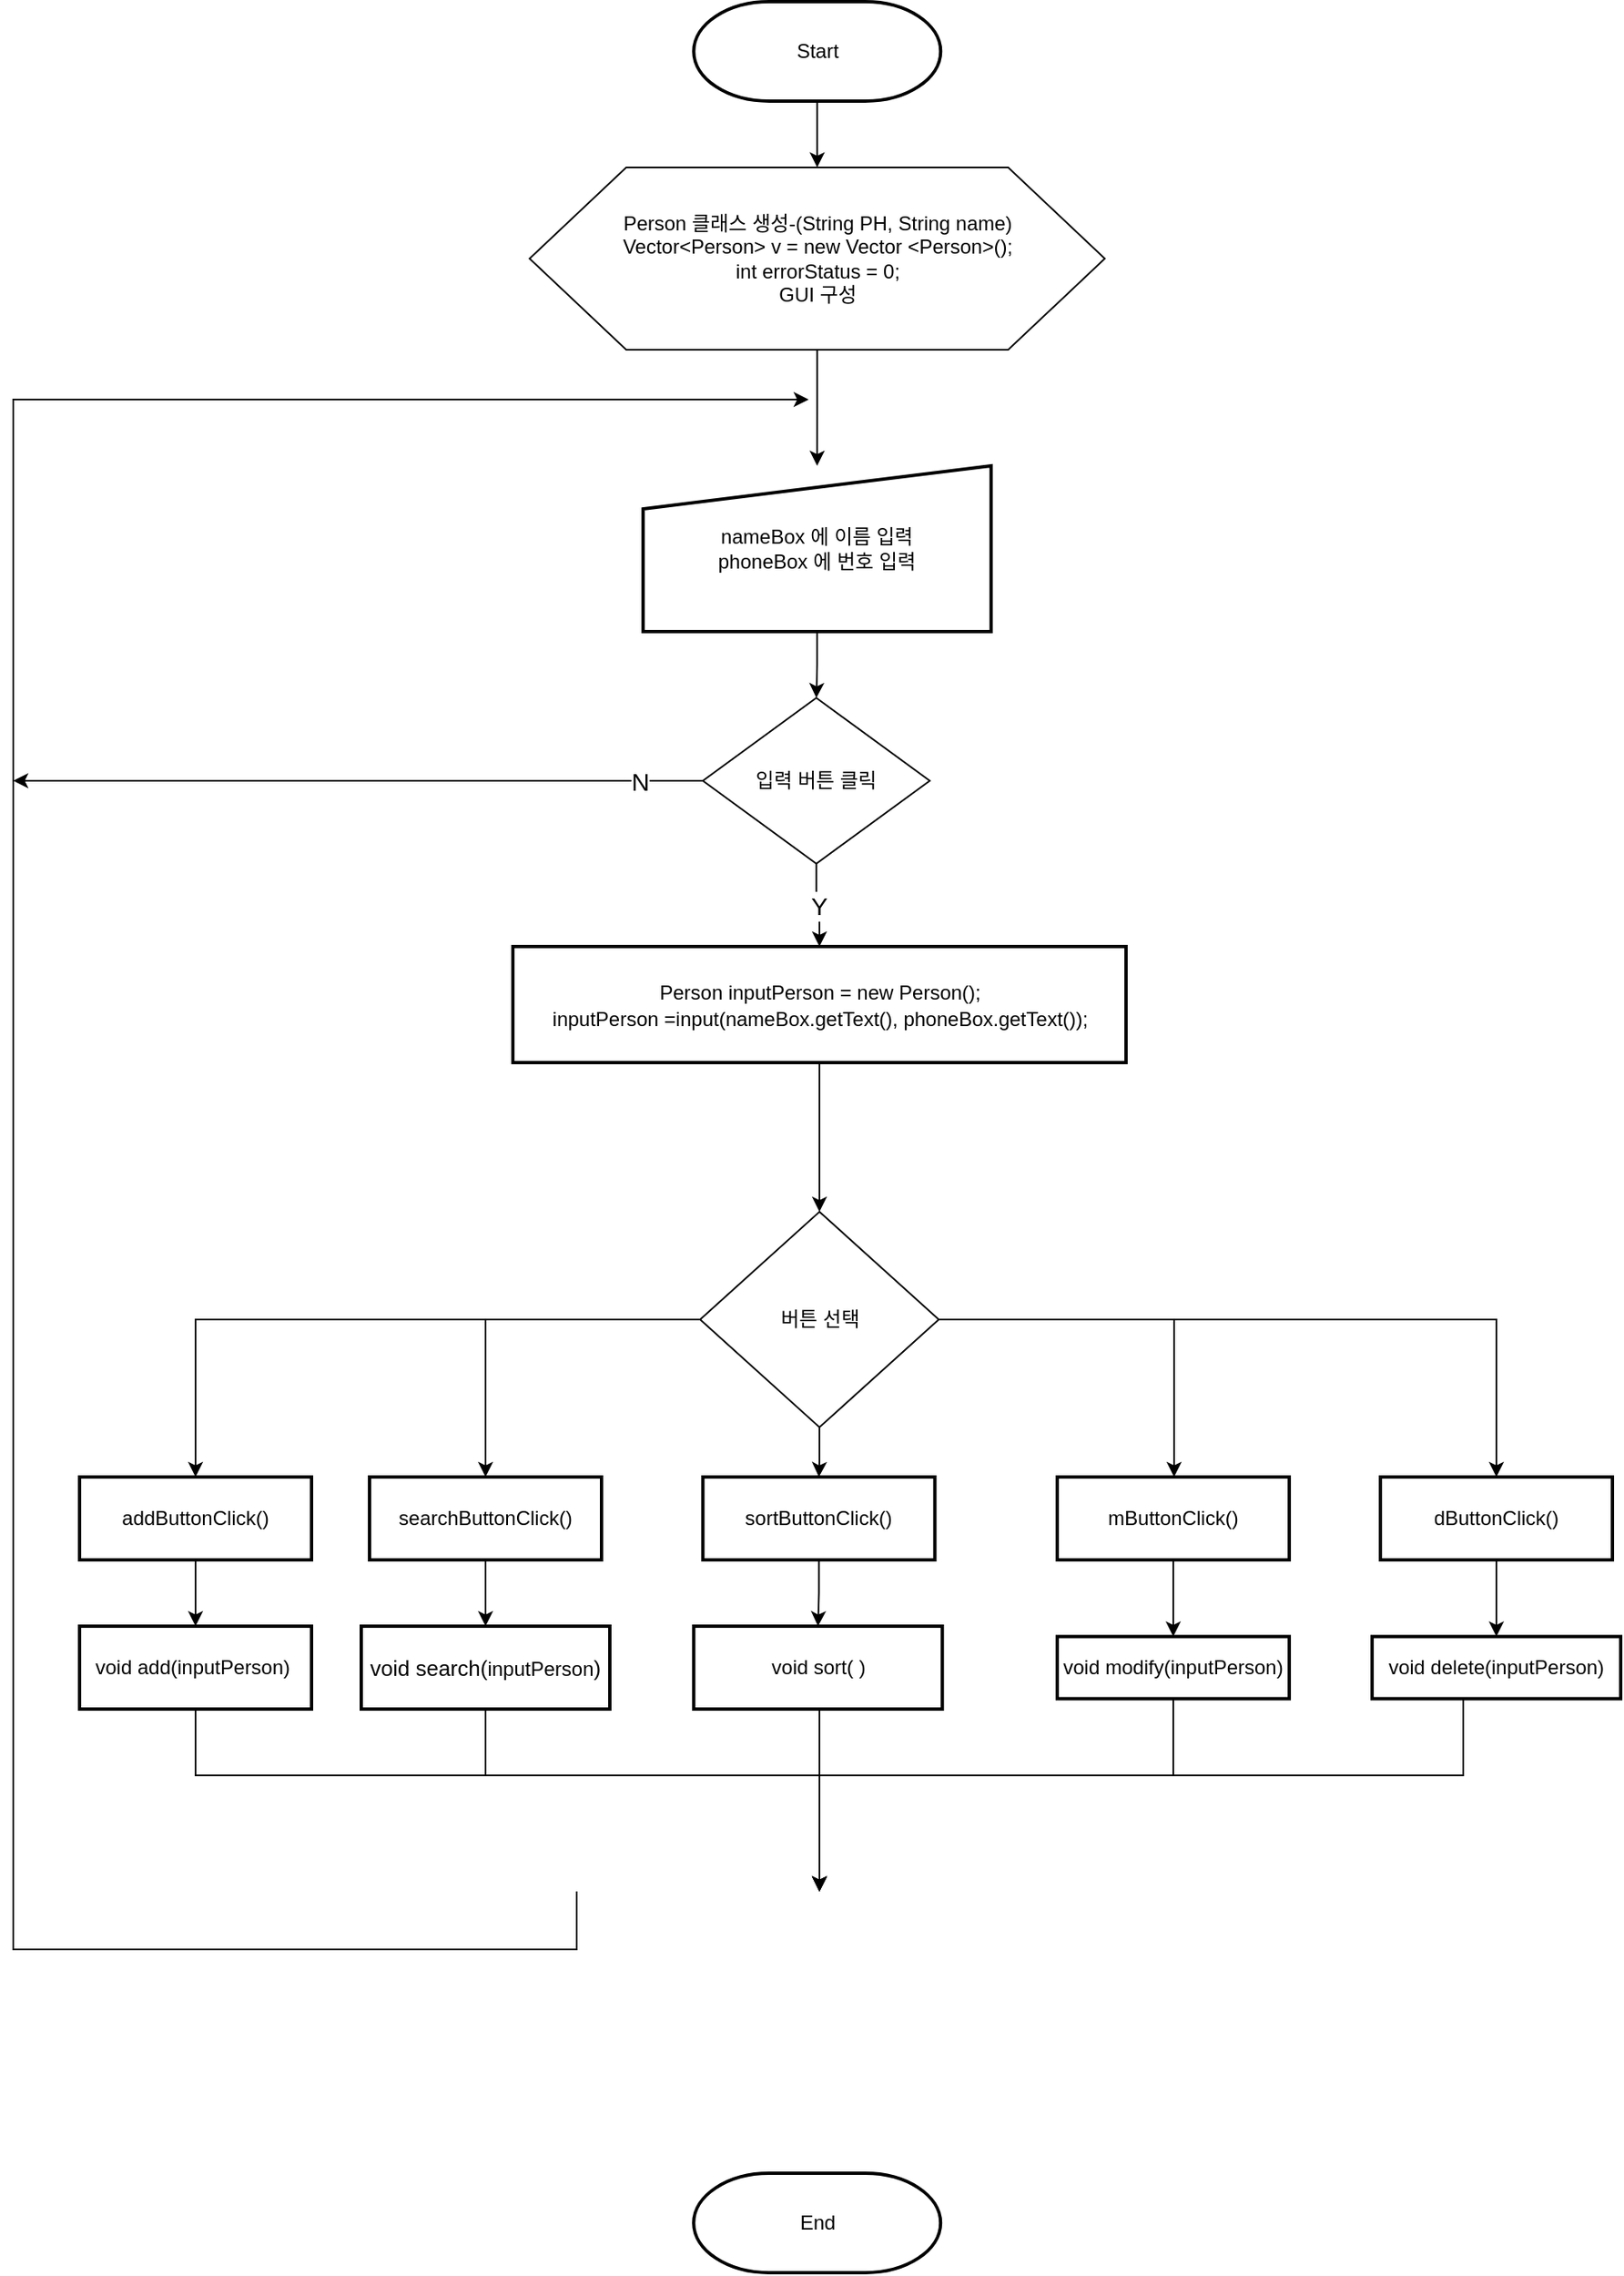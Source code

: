 <mxfile version="14.4.8" type="github">
  <diagram id="C5RBs43oDa-KdzZeNtuy" name="Page-1">
    <mxGraphModel dx="1422" dy="4094" grid="1" gridSize="10" guides="1" tooltips="1" connect="1" arrows="1" fold="1" page="1" pageScale="1" pageWidth="2339" pageHeight="3300" math="0" shadow="0">
      <root>
        <mxCell id="WIyWlLk6GJQsqaUBKTNV-0" />
        <mxCell id="WIyWlLk6GJQsqaUBKTNV-1" parent="WIyWlLk6GJQsqaUBKTNV-0" />
        <mxCell id="X3wetsd5ezyVW8M-MeKI-0" style="edgeStyle=orthogonalEdgeStyle;rounded=0;orthogonalLoop=1;jettySize=auto;html=1;exitX=0.5;exitY=1;exitDx=0;exitDy=0;exitPerimeter=0;entryX=0.5;entryY=0;entryDx=0;entryDy=0;fontSize=13;" parent="WIyWlLk6GJQsqaUBKTNV-1" source="wueby3FvrGFlJu_bnI4B-1" target="wueby3FvrGFlJu_bnI4B-2" edge="1">
          <mxGeometry relative="1" as="geometry" />
        </mxCell>
        <mxCell id="wueby3FvrGFlJu_bnI4B-1" value="Start" style="strokeWidth=2;html=1;shape=mxgraph.flowchart.terminator;whiteSpace=wrap;" parent="WIyWlLk6GJQsqaUBKTNV-1" vertex="1">
          <mxGeometry x="900.64" y="-2850" width="149" height="60" as="geometry" />
        </mxCell>
        <mxCell id="A4JqITvwXXjRAWf6DDYK-10" value="" style="edgeStyle=orthogonalEdgeStyle;rounded=0;orthogonalLoop=1;jettySize=auto;html=1;fontSize=15;" edge="1" parent="WIyWlLk6GJQsqaUBKTNV-1" source="wueby3FvrGFlJu_bnI4B-2" target="EXY-av2qqtMAw8QjB_ll-1">
          <mxGeometry relative="1" as="geometry" />
        </mxCell>
        <mxCell id="wueby3FvrGFlJu_bnI4B-2" value="Person 클래스 생성-(String PH, String name)&lt;br&gt;Vector&amp;lt;Person&amp;gt; v = new Vector &amp;lt;Person&amp;gt;();&lt;br&gt;int errorStatus = 0;&lt;br&gt;GUI 구성" style="verticalLabelPosition=middle;verticalAlign=middle;html=1;shape=hexagon;perimeter=hexagonPerimeter2;arcSize=6;size=0.168;labelPosition=center;align=center;" parent="WIyWlLk6GJQsqaUBKTNV-1" vertex="1">
          <mxGeometry x="801.59" y="-2750" width="347.1" height="110" as="geometry" />
        </mxCell>
        <mxCell id="XJGy-mcHVmc3LLUE-I2_-29" style="edgeStyle=orthogonalEdgeStyle;rounded=0;orthogonalLoop=1;jettySize=auto;html=1;fontSize=13;entryX=0.5;entryY=0;entryDx=0;entryDy=0;exitX=0.5;exitY=1;exitDx=0;exitDy=0;" parent="WIyWlLk6GJQsqaUBKTNV-1" source="XJGy-mcHVmc3LLUE-I2_-5" edge="1">
          <mxGeometry relative="1" as="geometry">
            <Array as="points">
              <mxPoint x="600" y="-1780" />
              <mxPoint x="977" y="-1780" />
            </Array>
            <mxPoint x="976.5" y="-1710" as="targetPoint" />
          </mxGeometry>
        </mxCell>
        <mxCell id="XJGy-mcHVmc3LLUE-I2_-5" value="&lt;span style=&quot;text-align: left&quot;&gt;void add(inputPerson)&amp;nbsp;&lt;/span&gt;" style="rounded=1;whiteSpace=wrap;html=1;absoluteArcSize=1;arcSize=0;strokeWidth=2;" parent="WIyWlLk6GJQsqaUBKTNV-1" vertex="1">
          <mxGeometry x="530" y="-1870" width="140" height="50" as="geometry" />
        </mxCell>
        <mxCell id="XJGy-mcHVmc3LLUE-I2_-35" style="edgeStyle=orthogonalEdgeStyle;rounded=0;orthogonalLoop=1;jettySize=auto;html=1;entryX=0.5;entryY=0;entryDx=0;entryDy=0;fontSize=13;" parent="WIyWlLk6GJQsqaUBKTNV-1" source="XJGy-mcHVmc3LLUE-I2_-6" edge="1">
          <mxGeometry relative="1" as="geometry">
            <Array as="points">
              <mxPoint x="775" y="-1780" />
              <mxPoint x="977" y="-1780" />
            </Array>
            <mxPoint x="976.5" y="-1710" as="targetPoint" />
          </mxGeometry>
        </mxCell>
        <mxCell id="XJGy-mcHVmc3LLUE-I2_-6" value="&lt;span style=&quot;text-align: left&quot;&gt;&lt;span style=&quot;font-size: 13px&quot;&gt;void search(&lt;/span&gt;&lt;/span&gt;&lt;span style=&quot;text-align: left&quot;&gt;inputPerson&lt;/span&gt;&lt;span style=&quot;font-size: 13px ; text-align: left&quot;&gt;)&lt;/span&gt;" style="rounded=1;whiteSpace=wrap;html=1;absoluteArcSize=1;arcSize=0;strokeWidth=2;" parent="WIyWlLk6GJQsqaUBKTNV-1" vertex="1">
          <mxGeometry x="700" y="-1870" width="150" height="50" as="geometry" />
        </mxCell>
        <mxCell id="XJGy-mcHVmc3LLUE-I2_-34" style="edgeStyle=orthogonalEdgeStyle;rounded=0;orthogonalLoop=1;jettySize=auto;html=1;entryX=0.5;entryY=0;entryDx=0;entryDy=0;fontSize=13;" parent="WIyWlLk6GJQsqaUBKTNV-1" source="XJGy-mcHVmc3LLUE-I2_-7" edge="1">
          <mxGeometry relative="1" as="geometry">
            <Array as="points">
              <mxPoint x="1190" y="-1780" />
              <mxPoint x="977" y="-1780" />
            </Array>
            <mxPoint x="976.5" y="-1710" as="targetPoint" />
          </mxGeometry>
        </mxCell>
        <mxCell id="XJGy-mcHVmc3LLUE-I2_-7" value="&lt;span style=&quot;text-align: left&quot;&gt;void modify(inputPerson)&lt;/span&gt;" style="rounded=1;whiteSpace=wrap;html=1;absoluteArcSize=1;arcSize=0;strokeWidth=2;" parent="WIyWlLk6GJQsqaUBKTNV-1" vertex="1">
          <mxGeometry x="1120" y="-1863.75" width="140" height="37.5" as="geometry" />
        </mxCell>
        <mxCell id="XJGy-mcHVmc3LLUE-I2_-33" style="edgeStyle=orthogonalEdgeStyle;rounded=0;orthogonalLoop=1;jettySize=auto;html=1;fontSize=13;entryX=0.5;entryY=0;entryDx=0;entryDy=0;" parent="WIyWlLk6GJQsqaUBKTNV-1" source="XJGy-mcHVmc3LLUE-I2_-23" edge="1">
          <mxGeometry relative="1" as="geometry">
            <mxPoint x="976.5" y="-1710" as="targetPoint" />
            <Array as="points">
              <mxPoint x="1365" y="-1780" />
              <mxPoint x="977" y="-1780" />
            </Array>
          </mxGeometry>
        </mxCell>
        <mxCell id="XJGy-mcHVmc3LLUE-I2_-23" value="&lt;font face=&quot;helvetica&quot;&gt;void delete(inputPerson)&lt;/font&gt;" style="rounded=1;whiteSpace=wrap;html=1;absoluteArcSize=1;arcSize=0;strokeWidth=2;" parent="WIyWlLk6GJQsqaUBKTNV-1" vertex="1">
          <mxGeometry x="1310" y="-1863.75" width="150" height="37.5" as="geometry" />
        </mxCell>
        <mxCell id="XJGy-mcHVmc3LLUE-I2_-31" style="edgeStyle=orthogonalEdgeStyle;rounded=0;orthogonalLoop=1;jettySize=auto;html=1;entryX=0.5;entryY=0;entryDx=0;entryDy=0;fontSize=13;" parent="WIyWlLk6GJQsqaUBKTNV-1" edge="1">
          <mxGeometry relative="1" as="geometry">
            <mxPoint x="976.5" y="-1832.5" as="sourcePoint" />
            <mxPoint x="976.5" y="-1710" as="targetPoint" />
          </mxGeometry>
        </mxCell>
        <mxCell id="X3wetsd5ezyVW8M-MeKI-20" style="edgeStyle=orthogonalEdgeStyle;rounded=0;orthogonalLoop=1;jettySize=auto;html=1;fontSize=13;" parent="WIyWlLk6GJQsqaUBKTNV-1" edge="1">
          <mxGeometry relative="1" as="geometry">
            <mxPoint x="970" y="-2610" as="targetPoint" />
            <Array as="points">
              <mxPoint x="490" y="-1675" />
              <mxPoint x="490" y="-2610" />
            </Array>
            <mxPoint x="830" y="-1710" as="sourcePoint" />
          </mxGeometry>
        </mxCell>
        <mxCell id="XJGy-mcHVmc3LLUE-I2_-37" value="End" style="strokeWidth=2;html=1;shape=mxgraph.flowchart.terminator;whiteSpace=wrap;" parent="WIyWlLk6GJQsqaUBKTNV-1" vertex="1">
          <mxGeometry x="900.6" y="-1540" width="149" height="60" as="geometry" />
        </mxCell>
        <mxCell id="X3wetsd5ezyVW8M-MeKI-9" value="" style="edgeStyle=orthogonalEdgeStyle;rounded=0;orthogonalLoop=1;jettySize=auto;html=1;fontSize=13;" parent="WIyWlLk6GJQsqaUBKTNV-1" source="A4JqITvwXXjRAWf6DDYK-11" target="XJGy-mcHVmc3LLUE-I2_-5" edge="1">
          <mxGeometry x="0.802" relative="1" as="geometry">
            <mxPoint as="offset" />
          </mxGeometry>
        </mxCell>
        <mxCell id="X3wetsd5ezyVW8M-MeKI-10" value="" style="edgeStyle=orthogonalEdgeStyle;rounded=0;orthogonalLoop=1;jettySize=auto;html=1;fontSize=13;entryX=0.5;entryY=0;entryDx=0;entryDy=0;" parent="WIyWlLk6GJQsqaUBKTNV-1" source="A4JqITvwXXjRAWf6DDYK-15" target="XJGy-mcHVmc3LLUE-I2_-6" edge="1">
          <mxGeometry x="0.682" relative="1" as="geometry">
            <mxPoint x="780.5" y="-1870" as="targetPoint" />
            <mxPoint as="offset" />
          </mxGeometry>
        </mxCell>
        <mxCell id="X3wetsd5ezyVW8M-MeKI-11" style="edgeStyle=orthogonalEdgeStyle;rounded=0;orthogonalLoop=1;jettySize=auto;html=1;fontSize=13;entryX=0.5;entryY=0;entryDx=0;entryDy=0;" parent="WIyWlLk6GJQsqaUBKTNV-1" source="A4JqITvwXXjRAWf6DDYK-16" target="A4JqITvwXXjRAWf6DDYK-4" edge="1">
          <mxGeometry relative="1" as="geometry">
            <mxPoint x="977" y="-1890" as="targetPoint" />
          </mxGeometry>
        </mxCell>
        <mxCell id="X3wetsd5ezyVW8M-MeKI-12" style="edgeStyle=orthogonalEdgeStyle;rounded=0;orthogonalLoop=1;jettySize=auto;html=1;fontSize=13;" parent="WIyWlLk6GJQsqaUBKTNV-1" source="A4JqITvwXXjRAWf6DDYK-19" target="XJGy-mcHVmc3LLUE-I2_-7" edge="1">
          <mxGeometry relative="1" as="geometry">
            <Array as="points" />
          </mxGeometry>
        </mxCell>
        <mxCell id="X3wetsd5ezyVW8M-MeKI-13" style="edgeStyle=orthogonalEdgeStyle;rounded=0;orthogonalLoop=1;jettySize=auto;html=1;fontSize=13;" parent="WIyWlLk6GJQsqaUBKTNV-1" source="A4JqITvwXXjRAWf6DDYK-21" target="XJGy-mcHVmc3LLUE-I2_-23" edge="1">
          <mxGeometry relative="1" as="geometry" />
        </mxCell>
        <mxCell id="X3wetsd5ezyVW8M-MeKI-5" value="버튼 선택" style="rhombus;whiteSpace=wrap;html=1;" parent="WIyWlLk6GJQsqaUBKTNV-1" vertex="1">
          <mxGeometry x="904.5" y="-2120" width="144" height="130" as="geometry" />
        </mxCell>
        <mxCell id="A4JqITvwXXjRAWf6DDYK-8" value="" style="edgeStyle=orthogonalEdgeStyle;rounded=0;orthogonalLoop=1;jettySize=auto;html=1;fontSize=15;" edge="1" parent="WIyWlLk6GJQsqaUBKTNV-1" source="EXY-av2qqtMAw8QjB_ll-1" target="A4JqITvwXXjRAWf6DDYK-5">
          <mxGeometry relative="1" as="geometry" />
        </mxCell>
        <mxCell id="EXY-av2qqtMAw8QjB_ll-1" value="&lt;span style=&quot;font-size: 12px&quot;&gt;nameBox 에 이름 입력&lt;br style=&quot;font-size: 12px&quot;&gt;phoneBox 에 번호 입력&lt;br style=&quot;font-size: 12px&quot;&gt;&lt;/span&gt;" style="html=1;strokeWidth=2;shape=manualInput;whiteSpace=wrap;rounded=1;size=26;arcSize=0;fontSize=12;" parent="WIyWlLk6GJQsqaUBKTNV-1" vertex="1">
          <mxGeometry x="870.1" y="-2570" width="210" height="100" as="geometry" />
        </mxCell>
        <mxCell id="A4JqITvwXXjRAWf6DDYK-31" value="" style="edgeStyle=orthogonalEdgeStyle;rounded=0;orthogonalLoop=1;jettySize=auto;html=1;fontSize=15;" edge="1" parent="WIyWlLk6GJQsqaUBKTNV-1" source="A4JqITvwXXjRAWf6DDYK-0" target="X3wetsd5ezyVW8M-MeKI-5">
          <mxGeometry relative="1" as="geometry" />
        </mxCell>
        <mxCell id="A4JqITvwXXjRAWf6DDYK-0" value="&lt;span style=&quot;font-size: 12px&quot;&gt;Person inputPerson = new Person();&lt;br&gt;&lt;/span&gt;&lt;span style=&quot;font-size: 12px&quot;&gt;inputPerson&amp;nbsp;&lt;/span&gt;&lt;span style=&quot;font-size: 12px&quot;&gt;=input(nameBox.getText(), phoneBox.getText());&lt;/span&gt;" style="rounded=1;whiteSpace=wrap;html=1;absoluteArcSize=1;arcSize=0;strokeWidth=2;fontSize=13;" vertex="1" parent="WIyWlLk6GJQsqaUBKTNV-1">
          <mxGeometry x="791.5" y="-2280" width="370" height="70" as="geometry" />
        </mxCell>
        <mxCell id="A4JqITvwXXjRAWf6DDYK-4" value="&lt;span style=&quot;text-align: left&quot;&gt;void&amp;nbsp;&lt;/span&gt;&lt;span style=&quot;text-align: left&quot;&gt;sort&lt;/span&gt;&lt;span style=&quot;text-align: left&quot;&gt;( )&lt;/span&gt;" style="rounded=1;whiteSpace=wrap;html=1;absoluteArcSize=1;arcSize=0;strokeWidth=2;" vertex="1" parent="WIyWlLk6GJQsqaUBKTNV-1">
          <mxGeometry x="900.64" y="-1870" width="150" height="50" as="geometry" />
        </mxCell>
        <mxCell id="A4JqITvwXXjRAWf6DDYK-6" value="Y" style="edgeStyle=orthogonalEdgeStyle;rounded=0;orthogonalLoop=1;jettySize=auto;html=1;fontSize=15;" edge="1" parent="WIyWlLk6GJQsqaUBKTNV-1" source="A4JqITvwXXjRAWf6DDYK-5" target="A4JqITvwXXjRAWf6DDYK-0">
          <mxGeometry relative="1" as="geometry" />
        </mxCell>
        <mxCell id="A4JqITvwXXjRAWf6DDYK-7" value="N" style="edgeStyle=orthogonalEdgeStyle;rounded=0;orthogonalLoop=1;jettySize=auto;html=1;fontSize=15;" edge="1" parent="WIyWlLk6GJQsqaUBKTNV-1" source="A4JqITvwXXjRAWf6DDYK-5">
          <mxGeometry x="-0.818" relative="1" as="geometry">
            <mxPoint x="490" y="-2380" as="targetPoint" />
            <mxPoint as="offset" />
          </mxGeometry>
        </mxCell>
        <mxCell id="A4JqITvwXXjRAWf6DDYK-5" value="입력 버튼 클릭" style="rhombus;whiteSpace=wrap;html=1;" vertex="1" parent="WIyWlLk6GJQsqaUBKTNV-1">
          <mxGeometry x="906.16" y="-2430" width="136.9" height="100" as="geometry" />
        </mxCell>
        <mxCell id="A4JqITvwXXjRAWf6DDYK-11" value="&lt;span style=&quot;text-align: left&quot;&gt;addButtonClick()&lt;/span&gt;" style="rounded=1;whiteSpace=wrap;html=1;absoluteArcSize=1;arcSize=0;strokeWidth=2;" vertex="1" parent="WIyWlLk6GJQsqaUBKTNV-1">
          <mxGeometry x="530" y="-1960" width="140" height="50" as="geometry" />
        </mxCell>
        <mxCell id="A4JqITvwXXjRAWf6DDYK-13" value="" style="edgeStyle=orthogonalEdgeStyle;rounded=0;orthogonalLoop=1;jettySize=auto;html=1;fontSize=13;" edge="1" parent="WIyWlLk6GJQsqaUBKTNV-1" source="X3wetsd5ezyVW8M-MeKI-5" target="A4JqITvwXXjRAWf6DDYK-11">
          <mxGeometry x="0.802" relative="1" as="geometry">
            <mxPoint as="offset" />
            <mxPoint x="902.61" y="-2055" as="sourcePoint" />
            <mxPoint x="600" y="-1870" as="targetPoint" />
          </mxGeometry>
        </mxCell>
        <mxCell id="A4JqITvwXXjRAWf6DDYK-16" value="&lt;span style=&quot;text-align: left&quot;&gt;sortButtonClick()&lt;/span&gt;" style="rounded=1;whiteSpace=wrap;html=1;absoluteArcSize=1;arcSize=0;strokeWidth=2;" vertex="1" parent="WIyWlLk6GJQsqaUBKTNV-1">
          <mxGeometry x="906.16" y="-1960" width="140" height="50" as="geometry" />
        </mxCell>
        <mxCell id="A4JqITvwXXjRAWf6DDYK-17" style="edgeStyle=orthogonalEdgeStyle;rounded=0;orthogonalLoop=1;jettySize=auto;html=1;fontSize=13;entryX=0.5;entryY=0;entryDx=0;entryDy=0;" edge="1" parent="WIyWlLk6GJQsqaUBKTNV-1" source="X3wetsd5ezyVW8M-MeKI-5" target="A4JqITvwXXjRAWf6DDYK-16">
          <mxGeometry relative="1" as="geometry">
            <mxPoint x="974.61" y="-1990" as="sourcePoint" />
            <mxPoint x="974.61" y="-1870" as="targetPoint" />
          </mxGeometry>
        </mxCell>
        <mxCell id="A4JqITvwXXjRAWf6DDYK-15" value="&lt;span style=&quot;text-align: left&quot;&gt;searchButtonClick()&lt;/span&gt;" style="rounded=1;whiteSpace=wrap;html=1;absoluteArcSize=1;arcSize=0;strokeWidth=2;" vertex="1" parent="WIyWlLk6GJQsqaUBKTNV-1">
          <mxGeometry x="705" y="-1960" width="140" height="50" as="geometry" />
        </mxCell>
        <mxCell id="A4JqITvwXXjRAWf6DDYK-18" value="" style="edgeStyle=orthogonalEdgeStyle;rounded=0;orthogonalLoop=1;jettySize=auto;html=1;fontSize=13;entryX=0.5;entryY=0;entryDx=0;entryDy=0;" edge="1" parent="WIyWlLk6GJQsqaUBKTNV-1" source="X3wetsd5ezyVW8M-MeKI-5" target="A4JqITvwXXjRAWf6DDYK-15">
          <mxGeometry x="0.682" relative="1" as="geometry">
            <mxPoint x="775" y="-1870" as="targetPoint" />
            <mxPoint as="offset" />
            <mxPoint x="902.61" y="-2055" as="sourcePoint" />
          </mxGeometry>
        </mxCell>
        <mxCell id="A4JqITvwXXjRAWf6DDYK-19" value="&lt;span style=&quot;text-align: left&quot;&gt;mButtonClick()&lt;/span&gt;" style="rounded=1;whiteSpace=wrap;html=1;absoluteArcSize=1;arcSize=0;strokeWidth=2;" vertex="1" parent="WIyWlLk6GJQsqaUBKTNV-1">
          <mxGeometry x="1120" y="-1960" width="140" height="50" as="geometry" />
        </mxCell>
        <mxCell id="A4JqITvwXXjRAWf6DDYK-20" style="edgeStyle=orthogonalEdgeStyle;rounded=0;orthogonalLoop=1;jettySize=auto;html=1;fontSize=13;" edge="1" parent="WIyWlLk6GJQsqaUBKTNV-1" source="X3wetsd5ezyVW8M-MeKI-5" target="A4JqITvwXXjRAWf6DDYK-19">
          <mxGeometry relative="1" as="geometry">
            <Array as="points">
              <mxPoint x="1190.5" y="-2055" />
            </Array>
            <mxPoint x="1046.61" y="-2055" as="sourcePoint" />
            <mxPoint x="1190.5" y="-1863.75" as="targetPoint" />
          </mxGeometry>
        </mxCell>
        <mxCell id="A4JqITvwXXjRAWf6DDYK-21" value="&lt;span style=&quot;text-align: left&quot;&gt;dButtonClick()&lt;/span&gt;" style="rounded=1;whiteSpace=wrap;html=1;absoluteArcSize=1;arcSize=0;strokeWidth=2;" vertex="1" parent="WIyWlLk6GJQsqaUBKTNV-1">
          <mxGeometry x="1315" y="-1960" width="140" height="50" as="geometry" />
        </mxCell>
        <mxCell id="A4JqITvwXXjRAWf6DDYK-22" style="edgeStyle=orthogonalEdgeStyle;rounded=0;orthogonalLoop=1;jettySize=auto;html=1;fontSize=13;" edge="1" parent="WIyWlLk6GJQsqaUBKTNV-1" source="X3wetsd5ezyVW8M-MeKI-5" target="A4JqITvwXXjRAWf6DDYK-21">
          <mxGeometry relative="1" as="geometry">
            <mxPoint x="1046.61" y="-2055" as="sourcePoint" />
            <mxPoint x="1385" y="-1863.75" as="targetPoint" />
          </mxGeometry>
        </mxCell>
      </root>
    </mxGraphModel>
  </diagram>
</mxfile>
